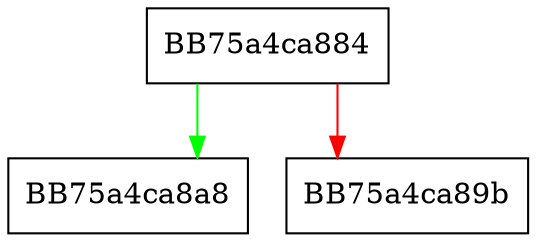 digraph at {
  node [shape="box"];
  graph [splines=ortho];
  BB75a4ca884 -> BB75a4ca8a8 [color="green"];
  BB75a4ca884 -> BB75a4ca89b [color="red"];
}